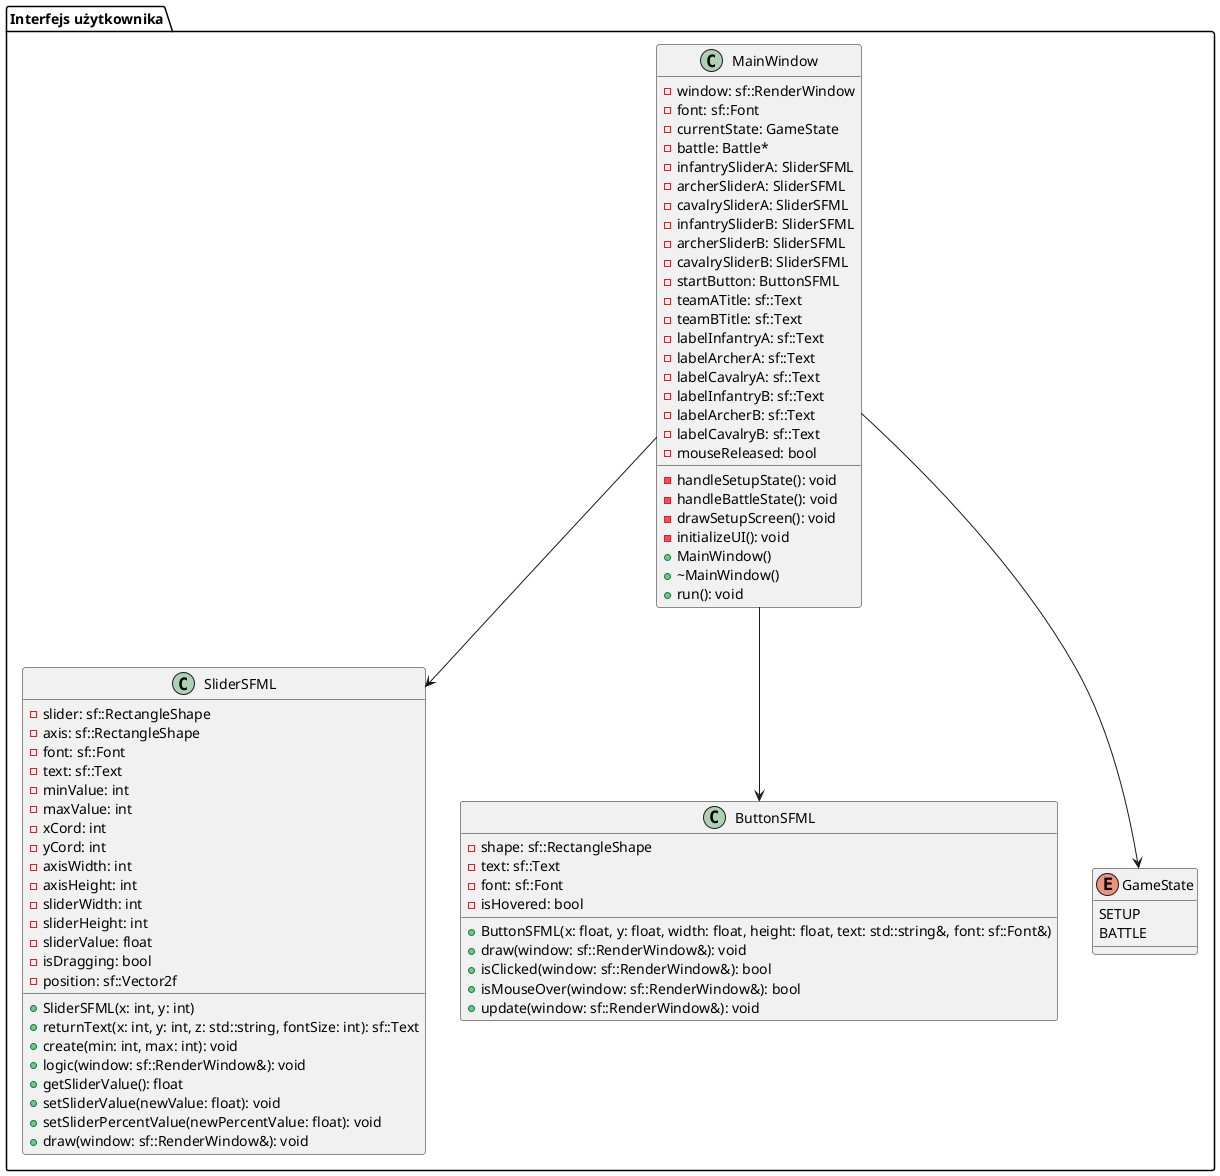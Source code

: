 @startuml

package "Interfejs użytkownika" {
    class MainWindow {
        -window: sf::RenderWindow
        -font: sf::Font
        -currentState: GameState
        -battle: Battle*
        -infantrySliderA: SliderSFML
        -archerSliderA: SliderSFML
        -cavalrySliderA: SliderSFML
        -infantrySliderB: SliderSFML
        -archerSliderB: SliderSFML
        -cavalrySliderB: SliderSFML
        -startButton: ButtonSFML
        -teamATitle: sf::Text
        -teamBTitle: sf::Text
        -labelInfantryA: sf::Text
        -labelArcherA: sf::Text
        -labelCavalryA: sf::Text
        -labelInfantryB: sf::Text
        -labelArcherB: sf::Text
        -labelCavalryB: sf::Text
        -mouseReleased: bool
        -handleSetupState(): void
        -handleBattleState(): void
        -drawSetupScreen(): void
        -initializeUI(): void
        +MainWindow()
        +~MainWindow()
        +run(): void
    }

    class SliderSFML {
        -slider: sf::RectangleShape
        -axis: sf::RectangleShape
        -font: sf::Font
        -text: sf::Text
        -minValue: int
        -maxValue: int
        -xCord: int
        -yCord: int
        -axisWidth: int
        -axisHeight: int
        -sliderWidth: int
        -sliderHeight: int
        -sliderValue: float
        -isDragging: bool
        -position: sf::Vector2f
        +SliderSFML(x: int, y: int)
        +returnText(x: int, y: int, z: std::string, fontSize: int): sf::Text
        +create(min: int, max: int): void
        +logic(window: sf::RenderWindow&): void
        +getSliderValue(): float
        +setSliderValue(newValue: float): void
        +setSliderPercentValue(newPercentValue: float): void
        +draw(window: sf::RenderWindow&): void
    }

    class ButtonSFML {
        -shape: sf::RectangleShape
        -text: sf::Text
        -font: sf::Font
        -isHovered: bool
        +ButtonSFML(x: float, y: float, width: float, height: float, text: std::string&, font: sf::Font&)
        +draw(window: sf::RenderWindow&): void
        +isClicked(window: sf::RenderWindow&): bool
        +isMouseOver(window: sf::RenderWindow&): bool
        +update(window: sf::RenderWindow&): void
    }

    enum GameState {
        SETUP
        BATTLE
    }

    MainWindow --> GameState
    MainWindow --> SliderSFML
    MainWindow --> ButtonSFML
}

@enduml 